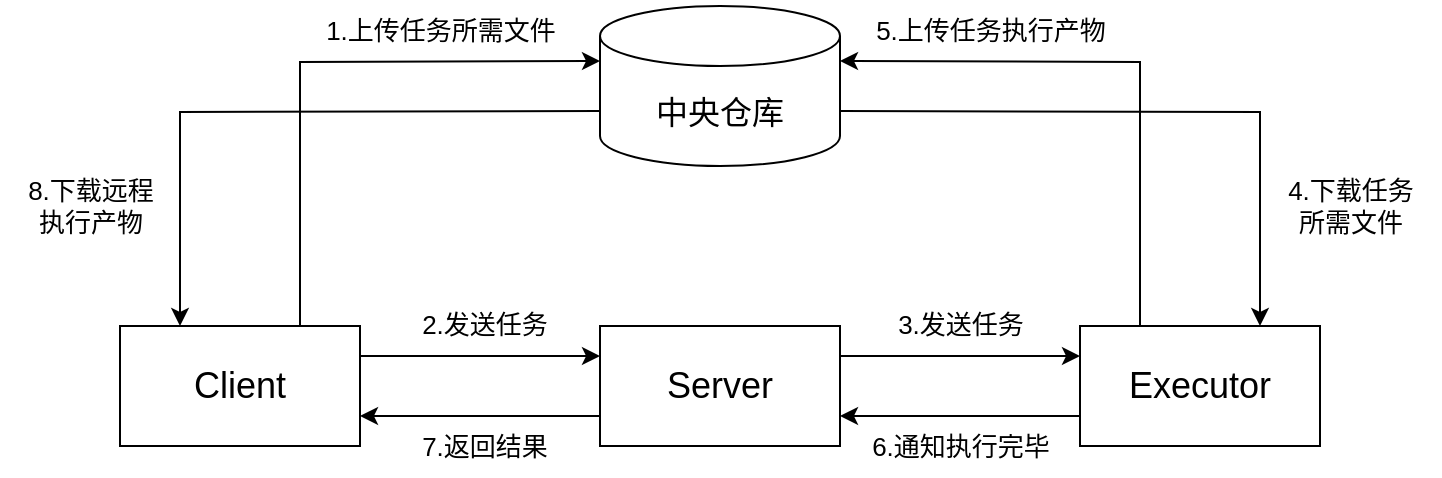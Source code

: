 <mxfile version="28.0.5">
  <diagram name="Page-1" id="BVU890VyiAhuRi7yRh8d">
    <mxGraphModel dx="1161" dy="892" grid="1" gridSize="10" guides="1" tooltips="1" connect="1" arrows="1" fold="1" page="1" pageScale="1" pageWidth="850" pageHeight="1100" math="0" shadow="0">
      <root>
        <mxCell id="0" />
        <mxCell id="1" parent="0" />
        <mxCell id="T8ba6v_VCAnFZzOgwk-e-1" value="&lt;font style=&quot;font-size: 16px;&quot;&gt;中央仓库&lt;/font&gt;" style="shape=cylinder3;whiteSpace=wrap;html=1;boundedLbl=1;backgroundOutline=1;size=15;" vertex="1" parent="1">
          <mxGeometry x="360" y="240" width="120" height="80" as="geometry" />
        </mxCell>
        <mxCell id="T8ba6v_VCAnFZzOgwk-e-2" value="&lt;font style=&quot;font-size: 18px;&quot;&gt;Server&lt;/font&gt;" style="rounded=0;whiteSpace=wrap;html=1;" vertex="1" parent="1">
          <mxGeometry x="360" y="400" width="120" height="60" as="geometry" />
        </mxCell>
        <mxCell id="T8ba6v_VCAnFZzOgwk-e-3" value="&lt;font style=&quot;font-size: 18px;&quot;&gt;Executor&lt;/font&gt;" style="rounded=0;whiteSpace=wrap;html=1;" vertex="1" parent="1">
          <mxGeometry x="600" y="400" width="120" height="60" as="geometry" />
        </mxCell>
        <mxCell id="T8ba6v_VCAnFZzOgwk-e-4" value="&lt;font style=&quot;font-size: 18px;&quot;&gt;Client&lt;/font&gt;" style="rounded=0;whiteSpace=wrap;html=1;" vertex="1" parent="1">
          <mxGeometry x="120" y="400" width="120" height="60" as="geometry" />
        </mxCell>
        <mxCell id="T8ba6v_VCAnFZzOgwk-e-5" value="" style="endArrow=classic;html=1;rounded=0;entryX=0;entryY=0.25;entryDx=0;entryDy=0;exitX=1;exitY=0.25;exitDx=0;exitDy=0;" edge="1" parent="1" source="T8ba6v_VCAnFZzOgwk-e-4" target="T8ba6v_VCAnFZzOgwk-e-2">
          <mxGeometry width="50" height="50" relative="1" as="geometry">
            <mxPoint x="240" y="418" as="sourcePoint" />
            <mxPoint x="360" y="418" as="targetPoint" />
          </mxGeometry>
        </mxCell>
        <mxCell id="T8ba6v_VCAnFZzOgwk-e-6" value="" style="endArrow=classic;html=1;rounded=0;entryX=0;entryY=0.25;entryDx=0;entryDy=0;exitX=1;exitY=0.25;exitDx=0;exitDy=0;" edge="1" parent="1" source="T8ba6v_VCAnFZzOgwk-e-2" target="T8ba6v_VCAnFZzOgwk-e-3">
          <mxGeometry width="50" height="50" relative="1" as="geometry">
            <mxPoint x="350" y="520" as="sourcePoint" />
            <mxPoint x="470" y="520" as="targetPoint" />
          </mxGeometry>
        </mxCell>
        <mxCell id="T8ba6v_VCAnFZzOgwk-e-7" value="" style="endArrow=classic;html=1;rounded=0;entryX=1;entryY=0.75;entryDx=0;entryDy=0;exitX=0;exitY=0.75;exitDx=0;exitDy=0;" edge="1" parent="1" source="T8ba6v_VCAnFZzOgwk-e-3" target="T8ba6v_VCAnFZzOgwk-e-2">
          <mxGeometry width="50" height="50" relative="1" as="geometry">
            <mxPoint x="300" y="490" as="sourcePoint" />
            <mxPoint x="420" y="490" as="targetPoint" />
          </mxGeometry>
        </mxCell>
        <mxCell id="T8ba6v_VCAnFZzOgwk-e-8" value="" style="endArrow=classic;html=1;rounded=0;entryX=1;entryY=0.75;entryDx=0;entryDy=0;exitX=0;exitY=0.75;exitDx=0;exitDy=0;" edge="1" parent="1" source="T8ba6v_VCAnFZzOgwk-e-2" target="T8ba6v_VCAnFZzOgwk-e-4">
          <mxGeometry width="50" height="50" relative="1" as="geometry">
            <mxPoint x="440" y="540" as="sourcePoint" />
            <mxPoint x="560" y="540" as="targetPoint" />
          </mxGeometry>
        </mxCell>
        <mxCell id="T8ba6v_VCAnFZzOgwk-e-9" value="" style="endArrow=classic;html=1;rounded=0;entryX=0.75;entryY=0;entryDx=0;entryDy=0;exitX=1;exitY=0;exitDx=0;exitDy=52.5;exitPerimeter=0;" edge="1" parent="1" source="T8ba6v_VCAnFZzOgwk-e-1" target="T8ba6v_VCAnFZzOgwk-e-3">
          <mxGeometry width="50" height="50" relative="1" as="geometry">
            <mxPoint x="290" y="540" as="sourcePoint" />
            <mxPoint x="410" y="540" as="targetPoint" />
            <Array as="points">
              <mxPoint x="690" y="293" />
            </Array>
          </mxGeometry>
        </mxCell>
        <mxCell id="T8ba6v_VCAnFZzOgwk-e-10" value="" style="endArrow=classic;html=1;rounded=0;entryX=1;entryY=0;entryDx=0;entryDy=27.5;exitX=0.25;exitY=0;exitDx=0;exitDy=0;entryPerimeter=0;" edge="1" parent="1" source="T8ba6v_VCAnFZzOgwk-e-3" target="T8ba6v_VCAnFZzOgwk-e-1">
          <mxGeometry width="50" height="50" relative="1" as="geometry">
            <mxPoint x="510" y="360" as="sourcePoint" />
            <mxPoint x="630" y="360" as="targetPoint" />
            <Array as="points">
              <mxPoint x="630" y="268" />
            </Array>
          </mxGeometry>
        </mxCell>
        <mxCell id="T8ba6v_VCAnFZzOgwk-e-11" value="" style="endArrow=classic;html=1;rounded=0;entryX=0.25;entryY=0;entryDx=0;entryDy=0;exitX=0;exitY=0;exitDx=0;exitDy=52.5;exitPerimeter=0;" edge="1" parent="1" source="T8ba6v_VCAnFZzOgwk-e-1" target="T8ba6v_VCAnFZzOgwk-e-4">
          <mxGeometry width="50" height="50" relative="1" as="geometry">
            <mxPoint x="450" y="400" as="sourcePoint" />
            <mxPoint x="570" y="400" as="targetPoint" />
            <Array as="points">
              <mxPoint x="150" y="293" />
            </Array>
          </mxGeometry>
        </mxCell>
        <mxCell id="T8ba6v_VCAnFZzOgwk-e-12" value="" style="endArrow=classic;html=1;rounded=0;entryX=0;entryY=0;entryDx=0;entryDy=27.5;exitX=0.75;exitY=0;exitDx=0;exitDy=0;entryPerimeter=0;" edge="1" parent="1" source="T8ba6v_VCAnFZzOgwk-e-4" target="T8ba6v_VCAnFZzOgwk-e-1">
          <mxGeometry width="50" height="50" relative="1" as="geometry">
            <mxPoint x="250" y="340" as="sourcePoint" />
            <mxPoint x="370" y="340" as="targetPoint" />
            <Array as="points">
              <mxPoint x="210" y="268" />
            </Array>
          </mxGeometry>
        </mxCell>
        <mxCell id="T8ba6v_VCAnFZzOgwk-e-13" value="&lt;font style=&quot;font-size: 13px;&quot;&gt;1.上传任务所需文件&lt;/font&gt;" style="text;html=1;align=center;verticalAlign=middle;resizable=0;points=[];autosize=1;strokeColor=none;fillColor=none;" vertex="1" parent="1">
          <mxGeometry x="210" y="237" width="140" height="30" as="geometry" />
        </mxCell>
        <mxCell id="T8ba6v_VCAnFZzOgwk-e-14" value="&lt;font style=&quot;font-size: 13px;&quot;&gt;2.发送任务&lt;/font&gt;" style="text;html=1;align=center;verticalAlign=middle;resizable=0;points=[];autosize=1;strokeColor=none;fillColor=none;" vertex="1" parent="1">
          <mxGeometry x="257" y="384" width="90" height="30" as="geometry" />
        </mxCell>
        <mxCell id="T8ba6v_VCAnFZzOgwk-e-15" value="&lt;font style=&quot;font-size: 13px;&quot;&gt;3.发送任务&lt;/font&gt;" style="text;html=1;align=center;verticalAlign=middle;resizable=0;points=[];autosize=1;strokeColor=none;fillColor=none;" vertex="1" parent="1">
          <mxGeometry x="495" y="384" width="90" height="30" as="geometry" />
        </mxCell>
        <mxCell id="T8ba6v_VCAnFZzOgwk-e-16" value="&lt;font style=&quot;font-size: 13px;&quot;&gt;4.下载任务&lt;br&gt;所需文件&lt;/font&gt;" style="text;html=1;align=center;verticalAlign=middle;resizable=0;points=[];autosize=1;strokeColor=none;fillColor=none;" vertex="1" parent="1">
          <mxGeometry x="690" y="320" width="90" height="40" as="geometry" />
        </mxCell>
        <mxCell id="T8ba6v_VCAnFZzOgwk-e-17" value="&lt;span style=&quot;font-size: 13px;&quot;&gt;5.上传任务执行产物&lt;/span&gt;" style="text;html=1;align=center;verticalAlign=middle;resizable=0;points=[];autosize=1;strokeColor=none;fillColor=none;" vertex="1" parent="1">
          <mxGeometry x="485" y="237" width="140" height="30" as="geometry" />
        </mxCell>
        <mxCell id="T8ba6v_VCAnFZzOgwk-e-18" value="&lt;span style=&quot;font-size: 13px;&quot;&gt;6.通知执行完毕&lt;/span&gt;" style="text;html=1;align=center;verticalAlign=middle;resizable=0;points=[];autosize=1;strokeColor=none;fillColor=none;" vertex="1" parent="1">
          <mxGeometry x="485" y="445" width="110" height="30" as="geometry" />
        </mxCell>
        <mxCell id="T8ba6v_VCAnFZzOgwk-e-20" value="&lt;span style=&quot;font-size: 13px;&quot;&gt;7.返回结果&lt;/span&gt;" style="text;html=1;align=center;verticalAlign=middle;resizable=0;points=[];autosize=1;strokeColor=none;fillColor=none;" vertex="1" parent="1">
          <mxGeometry x="257" y="445" width="90" height="30" as="geometry" />
        </mxCell>
        <mxCell id="T8ba6v_VCAnFZzOgwk-e-23" value="&lt;span style=&quot;font-size: 13px;&quot;&gt;8.下载远程&lt;br&gt;执行产物&lt;/span&gt;" style="text;html=1;align=center;verticalAlign=middle;resizable=0;points=[];autosize=1;strokeColor=none;fillColor=none;" vertex="1" parent="1">
          <mxGeometry x="60" y="320" width="90" height="40" as="geometry" />
        </mxCell>
      </root>
    </mxGraphModel>
  </diagram>
</mxfile>
